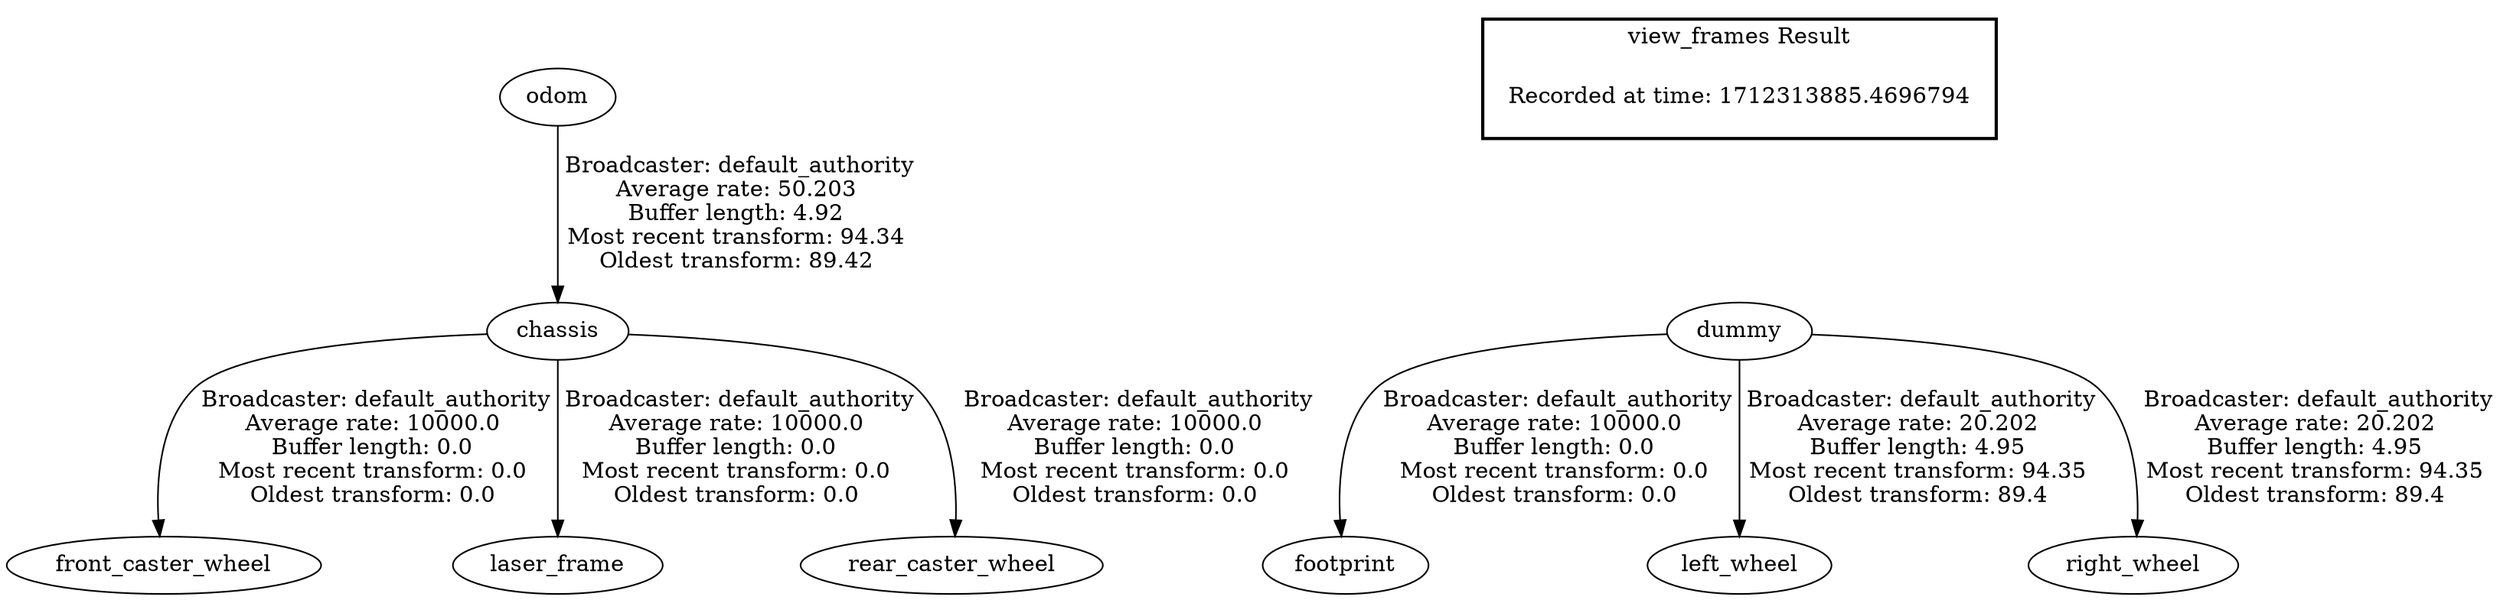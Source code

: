 digraph G {
"odom" -> "chassis"[label=" Broadcaster: default_authority\nAverage rate: 50.203\nBuffer length: 4.92\nMost recent transform: 94.34\nOldest transform: 89.42\n"];
"dummy" -> "footprint"[label=" Broadcaster: default_authority\nAverage rate: 10000.0\nBuffer length: 0.0\nMost recent transform: 0.0\nOldest transform: 0.0\n"];
"chassis" -> "front_caster_wheel"[label=" Broadcaster: default_authority\nAverage rate: 10000.0\nBuffer length: 0.0\nMost recent transform: 0.0\nOldest transform: 0.0\n"];
"chassis" -> "laser_frame"[label=" Broadcaster: default_authority\nAverage rate: 10000.0\nBuffer length: 0.0\nMost recent transform: 0.0\nOldest transform: 0.0\n"];
"chassis" -> "rear_caster_wheel"[label=" Broadcaster: default_authority\nAverage rate: 10000.0\nBuffer length: 0.0\nMost recent transform: 0.0\nOldest transform: 0.0\n"];
"dummy" -> "left_wheel"[label=" Broadcaster: default_authority\nAverage rate: 20.202\nBuffer length: 4.95\nMost recent transform: 94.35\nOldest transform: 89.4\n"];
"dummy" -> "right_wheel"[label=" Broadcaster: default_authority\nAverage rate: 20.202\nBuffer length: 4.95\nMost recent transform: 94.35\nOldest transform: 89.4\n"];
edge [style=invis];
 subgraph cluster_legend { style=bold; color=black; label ="view_frames Result";
"Recorded at time: 1712313885.4696794"[ shape=plaintext ] ;
}->"dummy";
}
